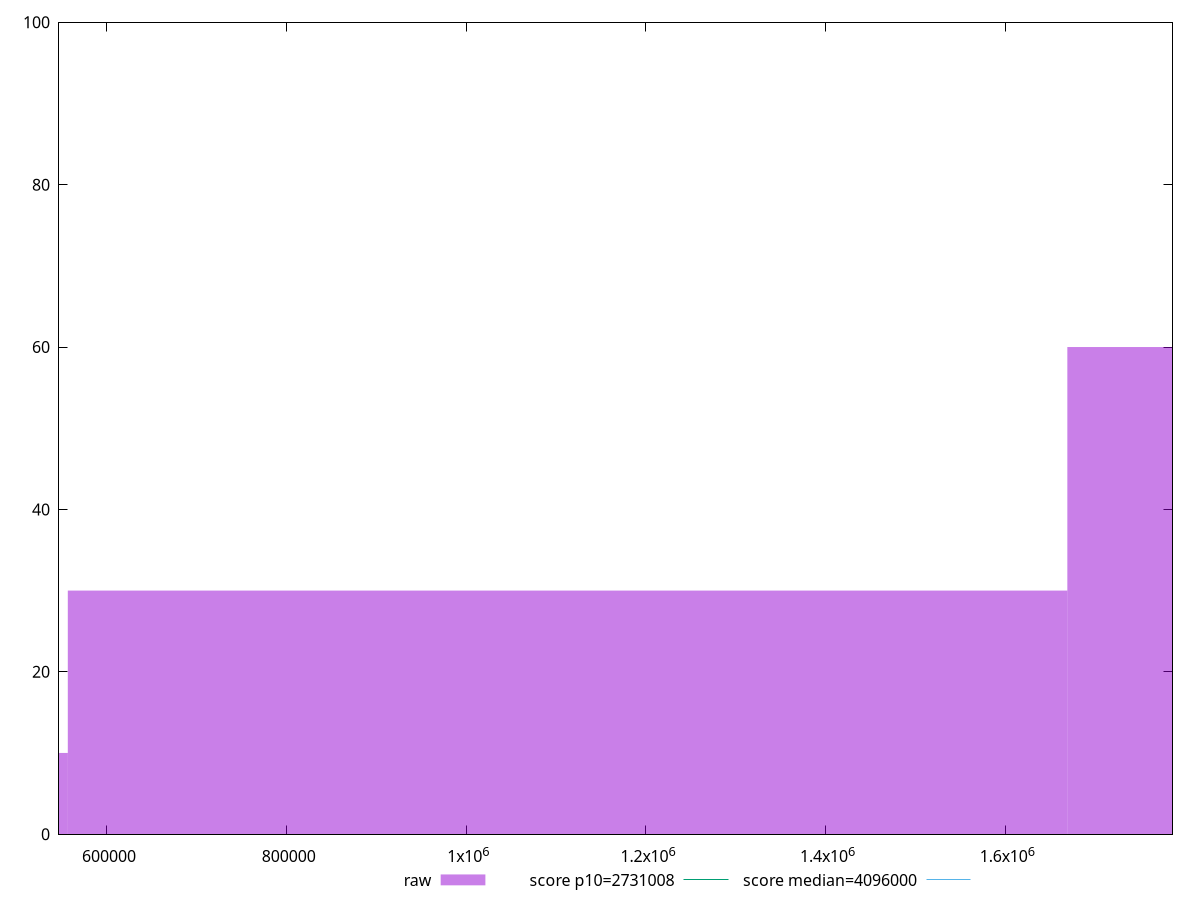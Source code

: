reset

$raw <<EOF
1112752.2494750852 30
2225504.4989501704 60
0 10
EOF

set key outside below
set boxwidth 1112752.2494750852
set xrange [546566:1786194]
set yrange [0:100]
set trange [0:100]
set style fill transparent solid 0.5 noborder

set parametric
set terminal svg size 640, 490 enhanced background rgb 'white'
set output "reports/report_00028_2021-02-24T12-49-42.674Z/total-byte-weight/samples/card/raw/histogram.svg"

plot $raw title "raw" with boxes, \
     2731008,t title "score p10=2731008", \
     4096000,t title "score median=4096000"

reset
